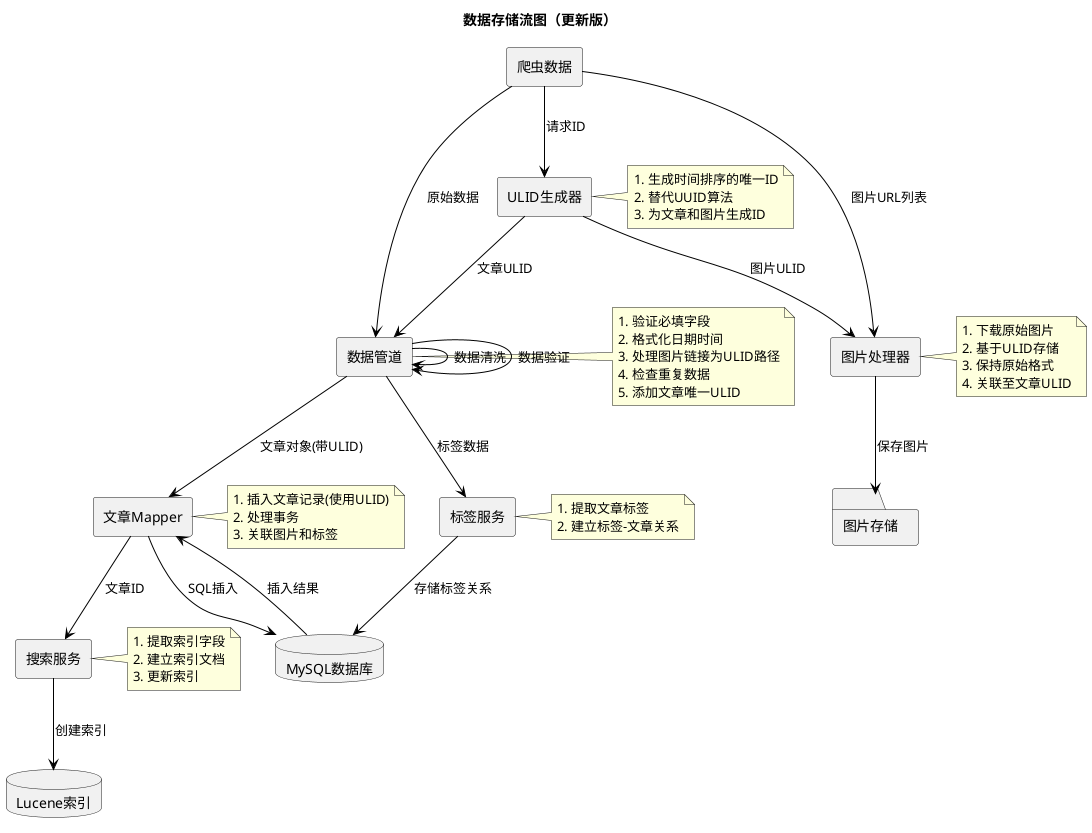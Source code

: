 @startuml

skinparam {
    BackgroundColor White
    ArrowColor Black
    BorderColor Black
}

title 数据存储流图（更新版）

rectangle "爬虫数据" as CrawlerData
rectangle "ULID生成器" as ULIDGenerator
rectangle "数据管道" as Pipeline
rectangle "文章Mapper" as ArticleMapper
rectangle "图片处理器" as ImageProcessor
rectangle "搜索服务" as SearchService
rectangle "标签服务" as TagService
database "MySQL数据库" as Database
database "Lucene索引" as LuceneIndex
folder "图片存储" as ImageStorage

CrawlerData --> ULIDGenerator : "请求ID"
ULIDGenerator --> Pipeline : "文章ULID"
ULIDGenerator --> ImageProcessor : "图片ULID"
CrawlerData --> Pipeline : "原始数据"
CrawlerData --> ImageProcessor : "图片URL列表"
Pipeline --> Pipeline : "数据清洗"
Pipeline --> Pipeline : "数据验证"
ImageProcessor --> ImageStorage : "保存图片"
Pipeline --> ArticleMapper : "文章对象(带ULID)"
ArticleMapper --> Database : "SQL插入"
Pipeline --> TagService : "标签数据"
TagService --> Database : "存储标签关系"
Database --> ArticleMapper : "插入结果"
ArticleMapper --> SearchService : "文章ID"
SearchService --> LuceneIndex : "创建索引"

note right of Pipeline
  1. 验证必填字段
  2. 格式化日期时间
  3. 处理图片链接为ULID路径
  4. 检查重复数据
  5. 添加文章唯一ULID
end note

note right of ULIDGenerator
  1. 生成时间排序的唯一ID
  2. 替代UUID算法
  3. 为文章和图片生成ID
end note

note right of ImageProcessor
  1. 下载原始图片
  2. 基于ULID存储
  3. 保持原始格式
  4. 关联至文章ULID
end note

note right of ArticleMapper
  1. 插入文章记录(使用ULID)
  2. 处理事务
  3. 关联图片和标签
end note

note right of SearchService
  1. 提取索引字段
  2. 建立索引文档
  3. 更新索引
end note

note right of TagService
  1. 提取文章标签
  2. 建立标签-文章关系
end note

@enduml
